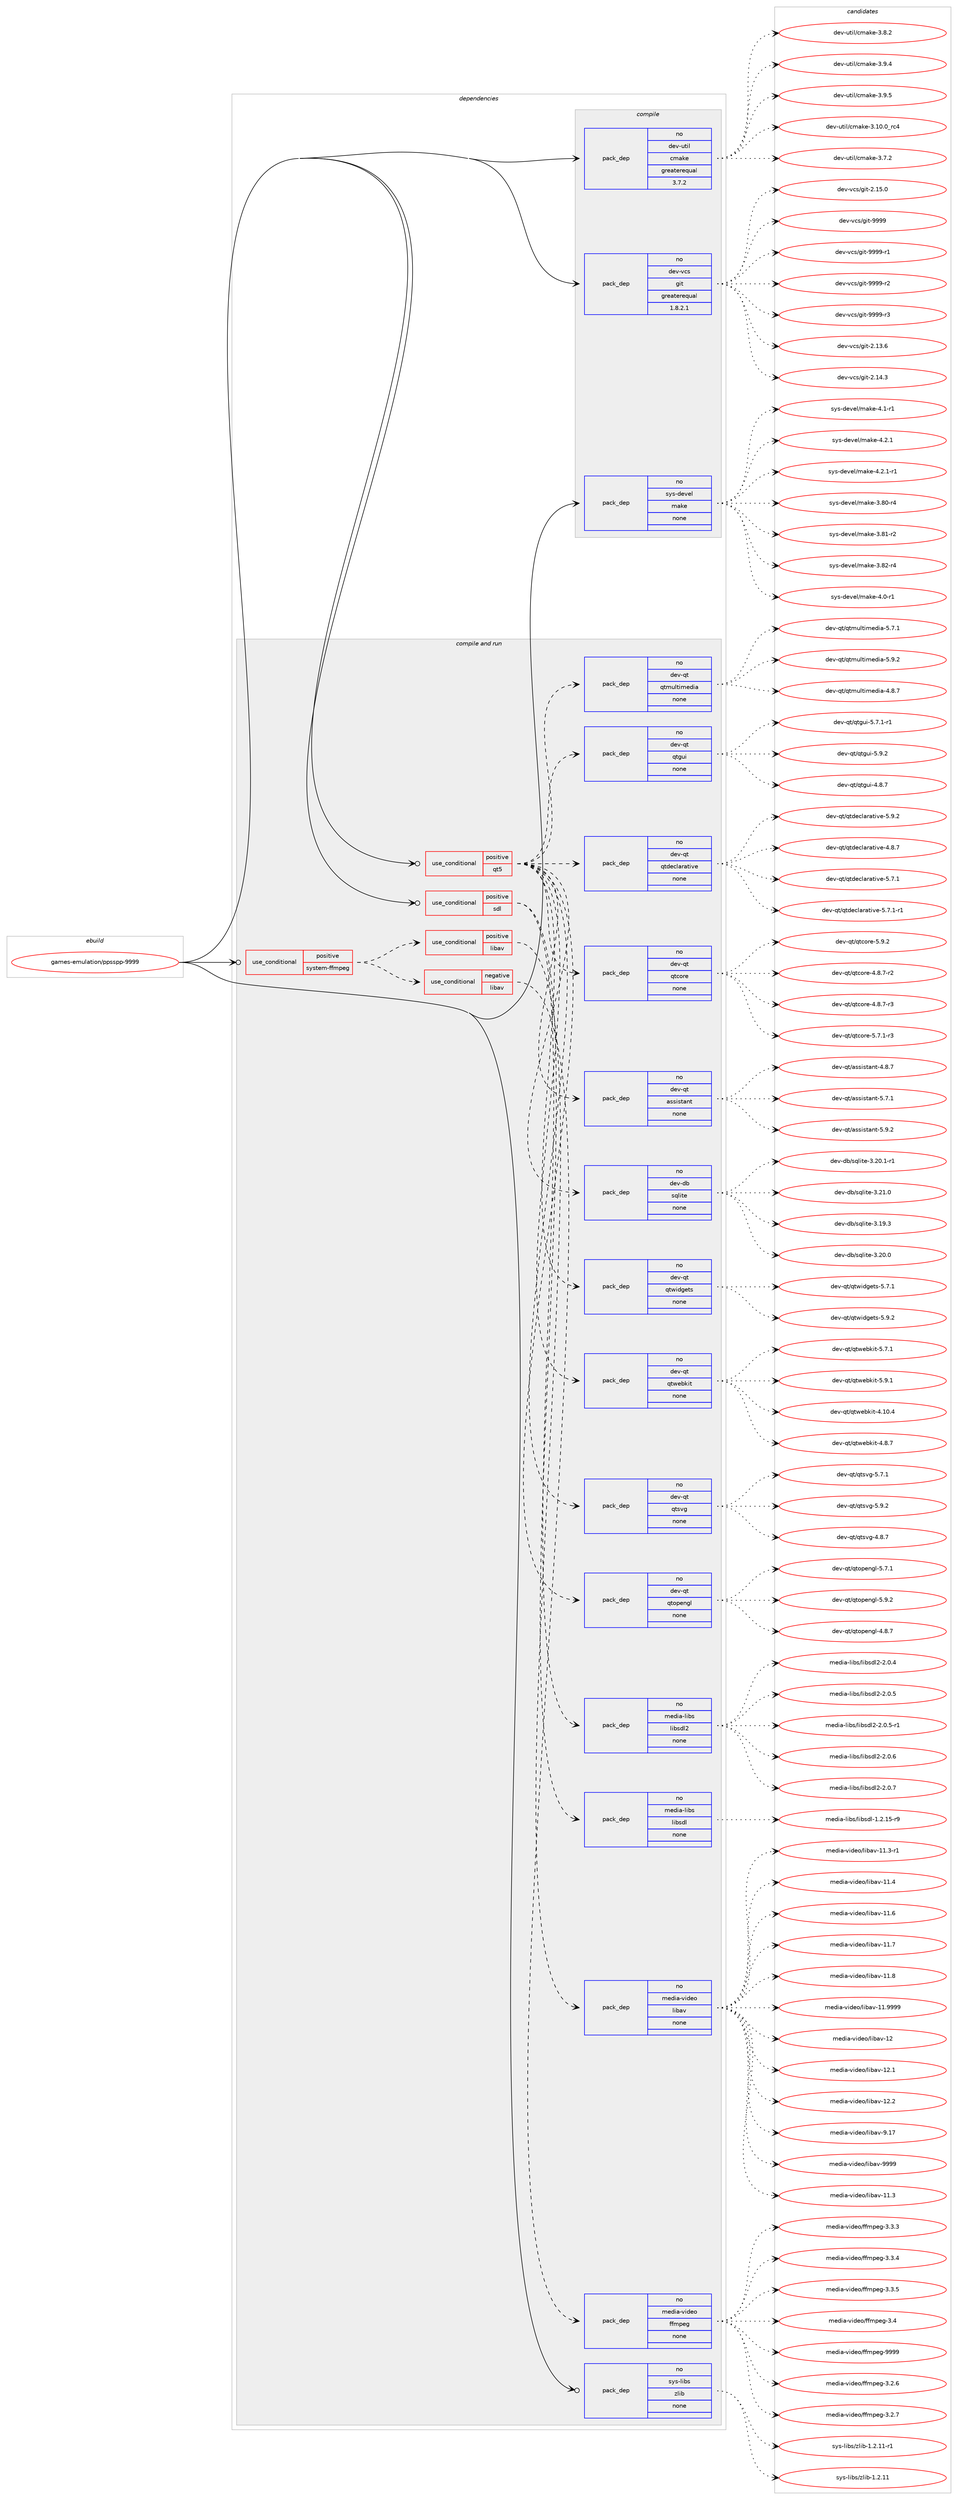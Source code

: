 digraph prolog {

# *************
# Graph options
# *************

newrank=true;
concentrate=true;
compound=true;
graph [rankdir=LR,fontname=Helvetica,fontsize=10,ranksep=1.5];#, ranksep=2.5, nodesep=0.2];
edge  [arrowhead=vee];
node  [fontname=Helvetica,fontsize=10];

# **********
# The ebuild
# **********

subgraph cluster_leftcol {
color=gray;
rank=same;
label=<<i>ebuild</i>>;
id [label="games-emulation/ppsspp-9999", color=red, width=4, href="../games-emulation/ppsspp-9999.svg"];
}

# ****************
# The dependencies
# ****************

subgraph cluster_midcol {
color=gray;
label=<<i>dependencies</i>>;
subgraph cluster_compile {
fillcolor="#eeeeee";
style=filled;
label=<<i>compile</i>>;
subgraph pack212535 {
dependency297080 [label=<<TABLE BORDER="0" CELLBORDER="1" CELLSPACING="0" CELLPADDING="4" WIDTH="220"><TR><TD ROWSPAN="6" CELLPADDING="30">pack_dep</TD></TR><TR><TD WIDTH="110">no</TD></TR><TR><TD>dev-util</TD></TR><TR><TD>cmake</TD></TR><TR><TD>greaterequal</TD></TR><TR><TD>3.7.2</TD></TR></TABLE>>, shape=none, color=blue];
}
id:e -> dependency297080:w [weight=20,style="solid",arrowhead="vee"];
subgraph pack212536 {
dependency297081 [label=<<TABLE BORDER="0" CELLBORDER="1" CELLSPACING="0" CELLPADDING="4" WIDTH="220"><TR><TD ROWSPAN="6" CELLPADDING="30">pack_dep</TD></TR><TR><TD WIDTH="110">no</TD></TR><TR><TD>dev-vcs</TD></TR><TR><TD>git</TD></TR><TR><TD>greaterequal</TD></TR><TR><TD>1.8.2.1</TD></TR></TABLE>>, shape=none, color=blue];
}
id:e -> dependency297081:w [weight=20,style="solid",arrowhead="vee"];
subgraph pack212537 {
dependency297082 [label=<<TABLE BORDER="0" CELLBORDER="1" CELLSPACING="0" CELLPADDING="4" WIDTH="220"><TR><TD ROWSPAN="6" CELLPADDING="30">pack_dep</TD></TR><TR><TD WIDTH="110">no</TD></TR><TR><TD>sys-devel</TD></TR><TR><TD>make</TD></TR><TR><TD>none</TD></TR><TR><TD></TD></TR></TABLE>>, shape=none, color=blue];
}
id:e -> dependency297082:w [weight=20,style="solid",arrowhead="vee"];
}
subgraph cluster_compileandrun {
fillcolor="#eeeeee";
style=filled;
label=<<i>compile and run</i>>;
subgraph cond80071 {
dependency297083 [label=<<TABLE BORDER="0" CELLBORDER="1" CELLSPACING="0" CELLPADDING="4"><TR><TD ROWSPAN="3" CELLPADDING="10">use_conditional</TD></TR><TR><TD>positive</TD></TR><TR><TD>qt5</TD></TR></TABLE>>, shape=none, color=red];
subgraph pack212538 {
dependency297084 [label=<<TABLE BORDER="0" CELLBORDER="1" CELLSPACING="0" CELLPADDING="4" WIDTH="220"><TR><TD ROWSPAN="6" CELLPADDING="30">pack_dep</TD></TR><TR><TD WIDTH="110">no</TD></TR><TR><TD>dev-db</TD></TR><TR><TD>sqlite</TD></TR><TR><TD>none</TD></TR><TR><TD></TD></TR></TABLE>>, shape=none, color=blue];
}
dependency297083:e -> dependency297084:w [weight=20,style="dashed",arrowhead="vee"];
subgraph pack212539 {
dependency297085 [label=<<TABLE BORDER="0" CELLBORDER="1" CELLSPACING="0" CELLPADDING="4" WIDTH="220"><TR><TD ROWSPAN="6" CELLPADDING="30">pack_dep</TD></TR><TR><TD WIDTH="110">no</TD></TR><TR><TD>dev-qt</TD></TR><TR><TD>assistant</TD></TR><TR><TD>none</TD></TR><TR><TD></TD></TR></TABLE>>, shape=none, color=blue];
}
dependency297083:e -> dependency297085:w [weight=20,style="dashed",arrowhead="vee"];
subgraph pack212540 {
dependency297086 [label=<<TABLE BORDER="0" CELLBORDER="1" CELLSPACING="0" CELLPADDING="4" WIDTH="220"><TR><TD ROWSPAN="6" CELLPADDING="30">pack_dep</TD></TR><TR><TD WIDTH="110">no</TD></TR><TR><TD>dev-qt</TD></TR><TR><TD>qtcore</TD></TR><TR><TD>none</TD></TR><TR><TD></TD></TR></TABLE>>, shape=none, color=blue];
}
dependency297083:e -> dependency297086:w [weight=20,style="dashed",arrowhead="vee"];
subgraph pack212541 {
dependency297087 [label=<<TABLE BORDER="0" CELLBORDER="1" CELLSPACING="0" CELLPADDING="4" WIDTH="220"><TR><TD ROWSPAN="6" CELLPADDING="30">pack_dep</TD></TR><TR><TD WIDTH="110">no</TD></TR><TR><TD>dev-qt</TD></TR><TR><TD>qtdeclarative</TD></TR><TR><TD>none</TD></TR><TR><TD></TD></TR></TABLE>>, shape=none, color=blue];
}
dependency297083:e -> dependency297087:w [weight=20,style="dashed",arrowhead="vee"];
subgraph pack212542 {
dependency297088 [label=<<TABLE BORDER="0" CELLBORDER="1" CELLSPACING="0" CELLPADDING="4" WIDTH="220"><TR><TD ROWSPAN="6" CELLPADDING="30">pack_dep</TD></TR><TR><TD WIDTH="110">no</TD></TR><TR><TD>dev-qt</TD></TR><TR><TD>qtgui</TD></TR><TR><TD>none</TD></TR><TR><TD></TD></TR></TABLE>>, shape=none, color=blue];
}
dependency297083:e -> dependency297088:w [weight=20,style="dashed",arrowhead="vee"];
subgraph pack212543 {
dependency297089 [label=<<TABLE BORDER="0" CELLBORDER="1" CELLSPACING="0" CELLPADDING="4" WIDTH="220"><TR><TD ROWSPAN="6" CELLPADDING="30">pack_dep</TD></TR><TR><TD WIDTH="110">no</TD></TR><TR><TD>dev-qt</TD></TR><TR><TD>qtmultimedia</TD></TR><TR><TD>none</TD></TR><TR><TD></TD></TR></TABLE>>, shape=none, color=blue];
}
dependency297083:e -> dependency297089:w [weight=20,style="dashed",arrowhead="vee"];
subgraph pack212544 {
dependency297090 [label=<<TABLE BORDER="0" CELLBORDER="1" CELLSPACING="0" CELLPADDING="4" WIDTH="220"><TR><TD ROWSPAN="6" CELLPADDING="30">pack_dep</TD></TR><TR><TD WIDTH="110">no</TD></TR><TR><TD>dev-qt</TD></TR><TR><TD>qtopengl</TD></TR><TR><TD>none</TD></TR><TR><TD></TD></TR></TABLE>>, shape=none, color=blue];
}
dependency297083:e -> dependency297090:w [weight=20,style="dashed",arrowhead="vee"];
subgraph pack212545 {
dependency297091 [label=<<TABLE BORDER="0" CELLBORDER="1" CELLSPACING="0" CELLPADDING="4" WIDTH="220"><TR><TD ROWSPAN="6" CELLPADDING="30">pack_dep</TD></TR><TR><TD WIDTH="110">no</TD></TR><TR><TD>dev-qt</TD></TR><TR><TD>qtsvg</TD></TR><TR><TD>none</TD></TR><TR><TD></TD></TR></TABLE>>, shape=none, color=blue];
}
dependency297083:e -> dependency297091:w [weight=20,style="dashed",arrowhead="vee"];
subgraph pack212546 {
dependency297092 [label=<<TABLE BORDER="0" CELLBORDER="1" CELLSPACING="0" CELLPADDING="4" WIDTH="220"><TR><TD ROWSPAN="6" CELLPADDING="30">pack_dep</TD></TR><TR><TD WIDTH="110">no</TD></TR><TR><TD>dev-qt</TD></TR><TR><TD>qtwebkit</TD></TR><TR><TD>none</TD></TR><TR><TD></TD></TR></TABLE>>, shape=none, color=blue];
}
dependency297083:e -> dependency297092:w [weight=20,style="dashed",arrowhead="vee"];
subgraph pack212547 {
dependency297093 [label=<<TABLE BORDER="0" CELLBORDER="1" CELLSPACING="0" CELLPADDING="4" WIDTH="220"><TR><TD ROWSPAN="6" CELLPADDING="30">pack_dep</TD></TR><TR><TD WIDTH="110">no</TD></TR><TR><TD>dev-qt</TD></TR><TR><TD>qtwidgets</TD></TR><TR><TD>none</TD></TR><TR><TD></TD></TR></TABLE>>, shape=none, color=blue];
}
dependency297083:e -> dependency297093:w [weight=20,style="dashed",arrowhead="vee"];
}
id:e -> dependency297083:w [weight=20,style="solid",arrowhead="odotvee"];
subgraph cond80072 {
dependency297094 [label=<<TABLE BORDER="0" CELLBORDER="1" CELLSPACING="0" CELLPADDING="4"><TR><TD ROWSPAN="3" CELLPADDING="10">use_conditional</TD></TR><TR><TD>positive</TD></TR><TR><TD>sdl</TD></TR></TABLE>>, shape=none, color=red];
subgraph pack212548 {
dependency297095 [label=<<TABLE BORDER="0" CELLBORDER="1" CELLSPACING="0" CELLPADDING="4" WIDTH="220"><TR><TD ROWSPAN="6" CELLPADDING="30">pack_dep</TD></TR><TR><TD WIDTH="110">no</TD></TR><TR><TD>media-libs</TD></TR><TR><TD>libsdl</TD></TR><TR><TD>none</TD></TR><TR><TD></TD></TR></TABLE>>, shape=none, color=blue];
}
dependency297094:e -> dependency297095:w [weight=20,style="dashed",arrowhead="vee"];
subgraph pack212549 {
dependency297096 [label=<<TABLE BORDER="0" CELLBORDER="1" CELLSPACING="0" CELLPADDING="4" WIDTH="220"><TR><TD ROWSPAN="6" CELLPADDING="30">pack_dep</TD></TR><TR><TD WIDTH="110">no</TD></TR><TR><TD>media-libs</TD></TR><TR><TD>libsdl2</TD></TR><TR><TD>none</TD></TR><TR><TD></TD></TR></TABLE>>, shape=none, color=blue];
}
dependency297094:e -> dependency297096:w [weight=20,style="dashed",arrowhead="vee"];
}
id:e -> dependency297094:w [weight=20,style="solid",arrowhead="odotvee"];
subgraph cond80073 {
dependency297097 [label=<<TABLE BORDER="0" CELLBORDER="1" CELLSPACING="0" CELLPADDING="4"><TR><TD ROWSPAN="3" CELLPADDING="10">use_conditional</TD></TR><TR><TD>positive</TD></TR><TR><TD>system-ffmpeg</TD></TR></TABLE>>, shape=none, color=red];
subgraph cond80074 {
dependency297098 [label=<<TABLE BORDER="0" CELLBORDER="1" CELLSPACING="0" CELLPADDING="4"><TR><TD ROWSPAN="3" CELLPADDING="10">use_conditional</TD></TR><TR><TD>negative</TD></TR><TR><TD>libav</TD></TR></TABLE>>, shape=none, color=red];
subgraph pack212550 {
dependency297099 [label=<<TABLE BORDER="0" CELLBORDER="1" CELLSPACING="0" CELLPADDING="4" WIDTH="220"><TR><TD ROWSPAN="6" CELLPADDING="30">pack_dep</TD></TR><TR><TD WIDTH="110">no</TD></TR><TR><TD>media-video</TD></TR><TR><TD>ffmpeg</TD></TR><TR><TD>none</TD></TR><TR><TD></TD></TR></TABLE>>, shape=none, color=blue];
}
dependency297098:e -> dependency297099:w [weight=20,style="dashed",arrowhead="vee"];
}
dependency297097:e -> dependency297098:w [weight=20,style="dashed",arrowhead="vee"];
subgraph cond80075 {
dependency297100 [label=<<TABLE BORDER="0" CELLBORDER="1" CELLSPACING="0" CELLPADDING="4"><TR><TD ROWSPAN="3" CELLPADDING="10">use_conditional</TD></TR><TR><TD>positive</TD></TR><TR><TD>libav</TD></TR></TABLE>>, shape=none, color=red];
subgraph pack212551 {
dependency297101 [label=<<TABLE BORDER="0" CELLBORDER="1" CELLSPACING="0" CELLPADDING="4" WIDTH="220"><TR><TD ROWSPAN="6" CELLPADDING="30">pack_dep</TD></TR><TR><TD WIDTH="110">no</TD></TR><TR><TD>media-video</TD></TR><TR><TD>libav</TD></TR><TR><TD>none</TD></TR><TR><TD></TD></TR></TABLE>>, shape=none, color=blue];
}
dependency297100:e -> dependency297101:w [weight=20,style="dashed",arrowhead="vee"];
}
dependency297097:e -> dependency297100:w [weight=20,style="dashed",arrowhead="vee"];
}
id:e -> dependency297097:w [weight=20,style="solid",arrowhead="odotvee"];
subgraph pack212552 {
dependency297102 [label=<<TABLE BORDER="0" CELLBORDER="1" CELLSPACING="0" CELLPADDING="4" WIDTH="220"><TR><TD ROWSPAN="6" CELLPADDING="30">pack_dep</TD></TR><TR><TD WIDTH="110">no</TD></TR><TR><TD>sys-libs</TD></TR><TR><TD>zlib</TD></TR><TR><TD>none</TD></TR><TR><TD></TD></TR></TABLE>>, shape=none, color=blue];
}
id:e -> dependency297102:w [weight=20,style="solid",arrowhead="odotvee"];
}
subgraph cluster_run {
fillcolor="#eeeeee";
style=filled;
label=<<i>run</i>>;
}
}

# **************
# The candidates
# **************

subgraph cluster_choices {
rank=same;
color=gray;
label=<<i>candidates</i>>;

subgraph choice212535 {
color=black;
nodesep=1;
choice1001011184511711610510847991099710710145514649484648951149952 [label="dev-util/cmake-3.10.0_rc4", color=red, width=4,href="../dev-util/cmake-3.10.0_rc4.svg"];
choice10010111845117116105108479910997107101455146554650 [label="dev-util/cmake-3.7.2", color=red, width=4,href="../dev-util/cmake-3.7.2.svg"];
choice10010111845117116105108479910997107101455146564650 [label="dev-util/cmake-3.8.2", color=red, width=4,href="../dev-util/cmake-3.8.2.svg"];
choice10010111845117116105108479910997107101455146574652 [label="dev-util/cmake-3.9.4", color=red, width=4,href="../dev-util/cmake-3.9.4.svg"];
choice10010111845117116105108479910997107101455146574653 [label="dev-util/cmake-3.9.5", color=red, width=4,href="../dev-util/cmake-3.9.5.svg"];
dependency297080:e -> choice1001011184511711610510847991099710710145514649484648951149952:w [style=dotted,weight="100"];
dependency297080:e -> choice10010111845117116105108479910997107101455146554650:w [style=dotted,weight="100"];
dependency297080:e -> choice10010111845117116105108479910997107101455146564650:w [style=dotted,weight="100"];
dependency297080:e -> choice10010111845117116105108479910997107101455146574652:w [style=dotted,weight="100"];
dependency297080:e -> choice10010111845117116105108479910997107101455146574653:w [style=dotted,weight="100"];
}
subgraph choice212536 {
color=black;
nodesep=1;
choice10010111845118991154710310511645504649514654 [label="dev-vcs/git-2.13.6", color=red, width=4,href="../dev-vcs/git-2.13.6.svg"];
choice10010111845118991154710310511645504649524651 [label="dev-vcs/git-2.14.3", color=red, width=4,href="../dev-vcs/git-2.14.3.svg"];
choice10010111845118991154710310511645504649534648 [label="dev-vcs/git-2.15.0", color=red, width=4,href="../dev-vcs/git-2.15.0.svg"];
choice1001011184511899115471031051164557575757 [label="dev-vcs/git-9999", color=red, width=4,href="../dev-vcs/git-9999.svg"];
choice10010111845118991154710310511645575757574511449 [label="dev-vcs/git-9999-r1", color=red, width=4,href="../dev-vcs/git-9999-r1.svg"];
choice10010111845118991154710310511645575757574511450 [label="dev-vcs/git-9999-r2", color=red, width=4,href="../dev-vcs/git-9999-r2.svg"];
choice10010111845118991154710310511645575757574511451 [label="dev-vcs/git-9999-r3", color=red, width=4,href="../dev-vcs/git-9999-r3.svg"];
dependency297081:e -> choice10010111845118991154710310511645504649514654:w [style=dotted,weight="100"];
dependency297081:e -> choice10010111845118991154710310511645504649524651:w [style=dotted,weight="100"];
dependency297081:e -> choice10010111845118991154710310511645504649534648:w [style=dotted,weight="100"];
dependency297081:e -> choice1001011184511899115471031051164557575757:w [style=dotted,weight="100"];
dependency297081:e -> choice10010111845118991154710310511645575757574511449:w [style=dotted,weight="100"];
dependency297081:e -> choice10010111845118991154710310511645575757574511450:w [style=dotted,weight="100"];
dependency297081:e -> choice10010111845118991154710310511645575757574511451:w [style=dotted,weight="100"];
}
subgraph choice212537 {
color=black;
nodesep=1;
choice11512111545100101118101108471099710710145514656484511452 [label="sys-devel/make-3.80-r4", color=red, width=4,href="../sys-devel/make-3.80-r4.svg"];
choice11512111545100101118101108471099710710145514656494511450 [label="sys-devel/make-3.81-r2", color=red, width=4,href="../sys-devel/make-3.81-r2.svg"];
choice11512111545100101118101108471099710710145514656504511452 [label="sys-devel/make-3.82-r4", color=red, width=4,href="../sys-devel/make-3.82-r4.svg"];
choice115121115451001011181011084710997107101455246484511449 [label="sys-devel/make-4.0-r1", color=red, width=4,href="../sys-devel/make-4.0-r1.svg"];
choice115121115451001011181011084710997107101455246494511449 [label="sys-devel/make-4.1-r1", color=red, width=4,href="../sys-devel/make-4.1-r1.svg"];
choice115121115451001011181011084710997107101455246504649 [label="sys-devel/make-4.2.1", color=red, width=4,href="../sys-devel/make-4.2.1.svg"];
choice1151211154510010111810110847109971071014552465046494511449 [label="sys-devel/make-4.2.1-r1", color=red, width=4,href="../sys-devel/make-4.2.1-r1.svg"];
dependency297082:e -> choice11512111545100101118101108471099710710145514656484511452:w [style=dotted,weight="100"];
dependency297082:e -> choice11512111545100101118101108471099710710145514656494511450:w [style=dotted,weight="100"];
dependency297082:e -> choice11512111545100101118101108471099710710145514656504511452:w [style=dotted,weight="100"];
dependency297082:e -> choice115121115451001011181011084710997107101455246484511449:w [style=dotted,weight="100"];
dependency297082:e -> choice115121115451001011181011084710997107101455246494511449:w [style=dotted,weight="100"];
dependency297082:e -> choice115121115451001011181011084710997107101455246504649:w [style=dotted,weight="100"];
dependency297082:e -> choice1151211154510010111810110847109971071014552465046494511449:w [style=dotted,weight="100"];
}
subgraph choice212538 {
color=black;
nodesep=1;
choice10010111845100984711511310810511610145514649574651 [label="dev-db/sqlite-3.19.3", color=red, width=4,href="../dev-db/sqlite-3.19.3.svg"];
choice10010111845100984711511310810511610145514650484648 [label="dev-db/sqlite-3.20.0", color=red, width=4,href="../dev-db/sqlite-3.20.0.svg"];
choice100101118451009847115113108105116101455146504846494511449 [label="dev-db/sqlite-3.20.1-r1", color=red, width=4,href="../dev-db/sqlite-3.20.1-r1.svg"];
choice10010111845100984711511310810511610145514650494648 [label="dev-db/sqlite-3.21.0", color=red, width=4,href="../dev-db/sqlite-3.21.0.svg"];
dependency297084:e -> choice10010111845100984711511310810511610145514649574651:w [style=dotted,weight="100"];
dependency297084:e -> choice10010111845100984711511310810511610145514650484648:w [style=dotted,weight="100"];
dependency297084:e -> choice100101118451009847115113108105116101455146504846494511449:w [style=dotted,weight="100"];
dependency297084:e -> choice10010111845100984711511310810511610145514650494648:w [style=dotted,weight="100"];
}
subgraph choice212539 {
color=black;
nodesep=1;
choice10010111845113116479711511510511511697110116455246564655 [label="dev-qt/assistant-4.8.7", color=red, width=4,href="../dev-qt/assistant-4.8.7.svg"];
choice10010111845113116479711511510511511697110116455346554649 [label="dev-qt/assistant-5.7.1", color=red, width=4,href="../dev-qt/assistant-5.7.1.svg"];
choice10010111845113116479711511510511511697110116455346574650 [label="dev-qt/assistant-5.9.2", color=red, width=4,href="../dev-qt/assistant-5.9.2.svg"];
dependency297085:e -> choice10010111845113116479711511510511511697110116455246564655:w [style=dotted,weight="100"];
dependency297085:e -> choice10010111845113116479711511510511511697110116455346554649:w [style=dotted,weight="100"];
dependency297085:e -> choice10010111845113116479711511510511511697110116455346574650:w [style=dotted,weight="100"];
}
subgraph choice212540 {
color=black;
nodesep=1;
choice1001011184511311647113116991111141014552465646554511450 [label="dev-qt/qtcore-4.8.7-r2", color=red, width=4,href="../dev-qt/qtcore-4.8.7-r2.svg"];
choice1001011184511311647113116991111141014552465646554511451 [label="dev-qt/qtcore-4.8.7-r3", color=red, width=4,href="../dev-qt/qtcore-4.8.7-r3.svg"];
choice1001011184511311647113116991111141014553465546494511451 [label="dev-qt/qtcore-5.7.1-r3", color=red, width=4,href="../dev-qt/qtcore-5.7.1-r3.svg"];
choice100101118451131164711311699111114101455346574650 [label="dev-qt/qtcore-5.9.2", color=red, width=4,href="../dev-qt/qtcore-5.9.2.svg"];
dependency297086:e -> choice1001011184511311647113116991111141014552465646554511450:w [style=dotted,weight="100"];
dependency297086:e -> choice1001011184511311647113116991111141014552465646554511451:w [style=dotted,weight="100"];
dependency297086:e -> choice1001011184511311647113116991111141014553465546494511451:w [style=dotted,weight="100"];
dependency297086:e -> choice100101118451131164711311699111114101455346574650:w [style=dotted,weight="100"];
}
subgraph choice212541 {
color=black;
nodesep=1;
choice1001011184511311647113116100101991089711497116105118101455246564655 [label="dev-qt/qtdeclarative-4.8.7", color=red, width=4,href="../dev-qt/qtdeclarative-4.8.7.svg"];
choice1001011184511311647113116100101991089711497116105118101455346554649 [label="dev-qt/qtdeclarative-5.7.1", color=red, width=4,href="../dev-qt/qtdeclarative-5.7.1.svg"];
choice10010111845113116471131161001019910897114971161051181014553465546494511449 [label="dev-qt/qtdeclarative-5.7.1-r1", color=red, width=4,href="../dev-qt/qtdeclarative-5.7.1-r1.svg"];
choice1001011184511311647113116100101991089711497116105118101455346574650 [label="dev-qt/qtdeclarative-5.9.2", color=red, width=4,href="../dev-qt/qtdeclarative-5.9.2.svg"];
dependency297087:e -> choice1001011184511311647113116100101991089711497116105118101455246564655:w [style=dotted,weight="100"];
dependency297087:e -> choice1001011184511311647113116100101991089711497116105118101455346554649:w [style=dotted,weight="100"];
dependency297087:e -> choice10010111845113116471131161001019910897114971161051181014553465546494511449:w [style=dotted,weight="100"];
dependency297087:e -> choice1001011184511311647113116100101991089711497116105118101455346574650:w [style=dotted,weight="100"];
}
subgraph choice212542 {
color=black;
nodesep=1;
choice1001011184511311647113116103117105455246564655 [label="dev-qt/qtgui-4.8.7", color=red, width=4,href="../dev-qt/qtgui-4.8.7.svg"];
choice10010111845113116471131161031171054553465546494511449 [label="dev-qt/qtgui-5.7.1-r1", color=red, width=4,href="../dev-qt/qtgui-5.7.1-r1.svg"];
choice1001011184511311647113116103117105455346574650 [label="dev-qt/qtgui-5.9.2", color=red, width=4,href="../dev-qt/qtgui-5.9.2.svg"];
dependency297088:e -> choice1001011184511311647113116103117105455246564655:w [style=dotted,weight="100"];
dependency297088:e -> choice10010111845113116471131161031171054553465546494511449:w [style=dotted,weight="100"];
dependency297088:e -> choice1001011184511311647113116103117105455346574650:w [style=dotted,weight="100"];
}
subgraph choice212543 {
color=black;
nodesep=1;
choice100101118451131164711311610911710811610510910110010597455246564655 [label="dev-qt/qtmultimedia-4.8.7", color=red, width=4,href="../dev-qt/qtmultimedia-4.8.7.svg"];
choice100101118451131164711311610911710811610510910110010597455346554649 [label="dev-qt/qtmultimedia-5.7.1", color=red, width=4,href="../dev-qt/qtmultimedia-5.7.1.svg"];
choice100101118451131164711311610911710811610510910110010597455346574650 [label="dev-qt/qtmultimedia-5.9.2", color=red, width=4,href="../dev-qt/qtmultimedia-5.9.2.svg"];
dependency297089:e -> choice100101118451131164711311610911710811610510910110010597455246564655:w [style=dotted,weight="100"];
dependency297089:e -> choice100101118451131164711311610911710811610510910110010597455346554649:w [style=dotted,weight="100"];
dependency297089:e -> choice100101118451131164711311610911710811610510910110010597455346574650:w [style=dotted,weight="100"];
}
subgraph choice212544 {
color=black;
nodesep=1;
choice1001011184511311647113116111112101110103108455246564655 [label="dev-qt/qtopengl-4.8.7", color=red, width=4,href="../dev-qt/qtopengl-4.8.7.svg"];
choice1001011184511311647113116111112101110103108455346554649 [label="dev-qt/qtopengl-5.7.1", color=red, width=4,href="../dev-qt/qtopengl-5.7.1.svg"];
choice1001011184511311647113116111112101110103108455346574650 [label="dev-qt/qtopengl-5.9.2", color=red, width=4,href="../dev-qt/qtopengl-5.9.2.svg"];
dependency297090:e -> choice1001011184511311647113116111112101110103108455246564655:w [style=dotted,weight="100"];
dependency297090:e -> choice1001011184511311647113116111112101110103108455346554649:w [style=dotted,weight="100"];
dependency297090:e -> choice1001011184511311647113116111112101110103108455346574650:w [style=dotted,weight="100"];
}
subgraph choice212545 {
color=black;
nodesep=1;
choice1001011184511311647113116115118103455246564655 [label="dev-qt/qtsvg-4.8.7", color=red, width=4,href="../dev-qt/qtsvg-4.8.7.svg"];
choice1001011184511311647113116115118103455346554649 [label="dev-qt/qtsvg-5.7.1", color=red, width=4,href="../dev-qt/qtsvg-5.7.1.svg"];
choice1001011184511311647113116115118103455346574650 [label="dev-qt/qtsvg-5.9.2", color=red, width=4,href="../dev-qt/qtsvg-5.9.2.svg"];
dependency297091:e -> choice1001011184511311647113116115118103455246564655:w [style=dotted,weight="100"];
dependency297091:e -> choice1001011184511311647113116115118103455346554649:w [style=dotted,weight="100"];
dependency297091:e -> choice1001011184511311647113116115118103455346574650:w [style=dotted,weight="100"];
}
subgraph choice212546 {
color=black;
nodesep=1;
choice10010111845113116471131161191019810710511645524649484652 [label="dev-qt/qtwebkit-4.10.4", color=red, width=4,href="../dev-qt/qtwebkit-4.10.4.svg"];
choice100101118451131164711311611910198107105116455246564655 [label="dev-qt/qtwebkit-4.8.7", color=red, width=4,href="../dev-qt/qtwebkit-4.8.7.svg"];
choice100101118451131164711311611910198107105116455346554649 [label="dev-qt/qtwebkit-5.7.1", color=red, width=4,href="../dev-qt/qtwebkit-5.7.1.svg"];
choice100101118451131164711311611910198107105116455346574649 [label="dev-qt/qtwebkit-5.9.1", color=red, width=4,href="../dev-qt/qtwebkit-5.9.1.svg"];
dependency297092:e -> choice10010111845113116471131161191019810710511645524649484652:w [style=dotted,weight="100"];
dependency297092:e -> choice100101118451131164711311611910198107105116455246564655:w [style=dotted,weight="100"];
dependency297092:e -> choice100101118451131164711311611910198107105116455346554649:w [style=dotted,weight="100"];
dependency297092:e -> choice100101118451131164711311611910198107105116455346574649:w [style=dotted,weight="100"];
}
subgraph choice212547 {
color=black;
nodesep=1;
choice1001011184511311647113116119105100103101116115455346554649 [label="dev-qt/qtwidgets-5.7.1", color=red, width=4,href="../dev-qt/qtwidgets-5.7.1.svg"];
choice1001011184511311647113116119105100103101116115455346574650 [label="dev-qt/qtwidgets-5.9.2", color=red, width=4,href="../dev-qt/qtwidgets-5.9.2.svg"];
dependency297093:e -> choice1001011184511311647113116119105100103101116115455346554649:w [style=dotted,weight="100"];
dependency297093:e -> choice1001011184511311647113116119105100103101116115455346574650:w [style=dotted,weight="100"];
}
subgraph choice212548 {
color=black;
nodesep=1;
choice1091011001059745108105981154710810598115100108454946504649534511457 [label="media-libs/libsdl-1.2.15-r9", color=red, width=4,href="../media-libs/libsdl-1.2.15-r9.svg"];
dependency297095:e -> choice1091011001059745108105981154710810598115100108454946504649534511457:w [style=dotted,weight="100"];
}
subgraph choice212549 {
color=black;
nodesep=1;
choice109101100105974510810598115471081059811510010850455046484652 [label="media-libs/libsdl2-2.0.4", color=red, width=4,href="../media-libs/libsdl2-2.0.4.svg"];
choice109101100105974510810598115471081059811510010850455046484653 [label="media-libs/libsdl2-2.0.5", color=red, width=4,href="../media-libs/libsdl2-2.0.5.svg"];
choice1091011001059745108105981154710810598115100108504550464846534511449 [label="media-libs/libsdl2-2.0.5-r1", color=red, width=4,href="../media-libs/libsdl2-2.0.5-r1.svg"];
choice109101100105974510810598115471081059811510010850455046484654 [label="media-libs/libsdl2-2.0.6", color=red, width=4,href="../media-libs/libsdl2-2.0.6.svg"];
choice109101100105974510810598115471081059811510010850455046484655 [label="media-libs/libsdl2-2.0.7", color=red, width=4,href="../media-libs/libsdl2-2.0.7.svg"];
dependency297096:e -> choice109101100105974510810598115471081059811510010850455046484652:w [style=dotted,weight="100"];
dependency297096:e -> choice109101100105974510810598115471081059811510010850455046484653:w [style=dotted,weight="100"];
dependency297096:e -> choice1091011001059745108105981154710810598115100108504550464846534511449:w [style=dotted,weight="100"];
dependency297096:e -> choice109101100105974510810598115471081059811510010850455046484654:w [style=dotted,weight="100"];
dependency297096:e -> choice109101100105974510810598115471081059811510010850455046484655:w [style=dotted,weight="100"];
}
subgraph choice212550 {
color=black;
nodesep=1;
choice109101100105974511810510010111147102102109112101103455146504654 [label="media-video/ffmpeg-3.2.6", color=red, width=4,href="../media-video/ffmpeg-3.2.6.svg"];
choice109101100105974511810510010111147102102109112101103455146504655 [label="media-video/ffmpeg-3.2.7", color=red, width=4,href="../media-video/ffmpeg-3.2.7.svg"];
choice109101100105974511810510010111147102102109112101103455146514651 [label="media-video/ffmpeg-3.3.3", color=red, width=4,href="../media-video/ffmpeg-3.3.3.svg"];
choice109101100105974511810510010111147102102109112101103455146514652 [label="media-video/ffmpeg-3.3.4", color=red, width=4,href="../media-video/ffmpeg-3.3.4.svg"];
choice109101100105974511810510010111147102102109112101103455146514653 [label="media-video/ffmpeg-3.3.5", color=red, width=4,href="../media-video/ffmpeg-3.3.5.svg"];
choice10910110010597451181051001011114710210210911210110345514652 [label="media-video/ffmpeg-3.4", color=red, width=4,href="../media-video/ffmpeg-3.4.svg"];
choice1091011001059745118105100101111471021021091121011034557575757 [label="media-video/ffmpeg-9999", color=red, width=4,href="../media-video/ffmpeg-9999.svg"];
dependency297099:e -> choice109101100105974511810510010111147102102109112101103455146504654:w [style=dotted,weight="100"];
dependency297099:e -> choice109101100105974511810510010111147102102109112101103455146504655:w [style=dotted,weight="100"];
dependency297099:e -> choice109101100105974511810510010111147102102109112101103455146514651:w [style=dotted,weight="100"];
dependency297099:e -> choice109101100105974511810510010111147102102109112101103455146514652:w [style=dotted,weight="100"];
dependency297099:e -> choice109101100105974511810510010111147102102109112101103455146514653:w [style=dotted,weight="100"];
dependency297099:e -> choice10910110010597451181051001011114710210210911210110345514652:w [style=dotted,weight="100"];
dependency297099:e -> choice1091011001059745118105100101111471021021091121011034557575757:w [style=dotted,weight="100"];
}
subgraph choice212551 {
color=black;
nodesep=1;
choice10910110010597451181051001011114710810598971184549494651 [label="media-video/libav-11.3", color=red, width=4,href="../media-video/libav-11.3.svg"];
choice109101100105974511810510010111147108105989711845494946514511449 [label="media-video/libav-11.3-r1", color=red, width=4,href="../media-video/libav-11.3-r1.svg"];
choice10910110010597451181051001011114710810598971184549494652 [label="media-video/libav-11.4", color=red, width=4,href="../media-video/libav-11.4.svg"];
choice10910110010597451181051001011114710810598971184549494654 [label="media-video/libav-11.6", color=red, width=4,href="../media-video/libav-11.6.svg"];
choice10910110010597451181051001011114710810598971184549494655 [label="media-video/libav-11.7", color=red, width=4,href="../media-video/libav-11.7.svg"];
choice10910110010597451181051001011114710810598971184549494656 [label="media-video/libav-11.8", color=red, width=4,href="../media-video/libav-11.8.svg"];
choice10910110010597451181051001011114710810598971184549494657575757 [label="media-video/libav-11.9999", color=red, width=4,href="../media-video/libav-11.9999.svg"];
choice1091011001059745118105100101111471081059897118454950 [label="media-video/libav-12", color=red, width=4,href="../media-video/libav-12.svg"];
choice10910110010597451181051001011114710810598971184549504649 [label="media-video/libav-12.1", color=red, width=4,href="../media-video/libav-12.1.svg"];
choice10910110010597451181051001011114710810598971184549504650 [label="media-video/libav-12.2", color=red, width=4,href="../media-video/libav-12.2.svg"];
choice10910110010597451181051001011114710810598971184557464955 [label="media-video/libav-9.17", color=red, width=4,href="../media-video/libav-9.17.svg"];
choice10910110010597451181051001011114710810598971184557575757 [label="media-video/libav-9999", color=red, width=4,href="../media-video/libav-9999.svg"];
dependency297101:e -> choice10910110010597451181051001011114710810598971184549494651:w [style=dotted,weight="100"];
dependency297101:e -> choice109101100105974511810510010111147108105989711845494946514511449:w [style=dotted,weight="100"];
dependency297101:e -> choice10910110010597451181051001011114710810598971184549494652:w [style=dotted,weight="100"];
dependency297101:e -> choice10910110010597451181051001011114710810598971184549494654:w [style=dotted,weight="100"];
dependency297101:e -> choice10910110010597451181051001011114710810598971184549494655:w [style=dotted,weight="100"];
dependency297101:e -> choice10910110010597451181051001011114710810598971184549494656:w [style=dotted,weight="100"];
dependency297101:e -> choice10910110010597451181051001011114710810598971184549494657575757:w [style=dotted,weight="100"];
dependency297101:e -> choice1091011001059745118105100101111471081059897118454950:w [style=dotted,weight="100"];
dependency297101:e -> choice10910110010597451181051001011114710810598971184549504649:w [style=dotted,weight="100"];
dependency297101:e -> choice10910110010597451181051001011114710810598971184549504650:w [style=dotted,weight="100"];
dependency297101:e -> choice10910110010597451181051001011114710810598971184557464955:w [style=dotted,weight="100"];
dependency297101:e -> choice10910110010597451181051001011114710810598971184557575757:w [style=dotted,weight="100"];
}
subgraph choice212552 {
color=black;
nodesep=1;
choice1151211154510810598115471221081059845494650464949 [label="sys-libs/zlib-1.2.11", color=red, width=4,href="../sys-libs/zlib-1.2.11.svg"];
choice11512111545108105981154712210810598454946504649494511449 [label="sys-libs/zlib-1.2.11-r1", color=red, width=4,href="../sys-libs/zlib-1.2.11-r1.svg"];
dependency297102:e -> choice1151211154510810598115471221081059845494650464949:w [style=dotted,weight="100"];
dependency297102:e -> choice11512111545108105981154712210810598454946504649494511449:w [style=dotted,weight="100"];
}
}

}
